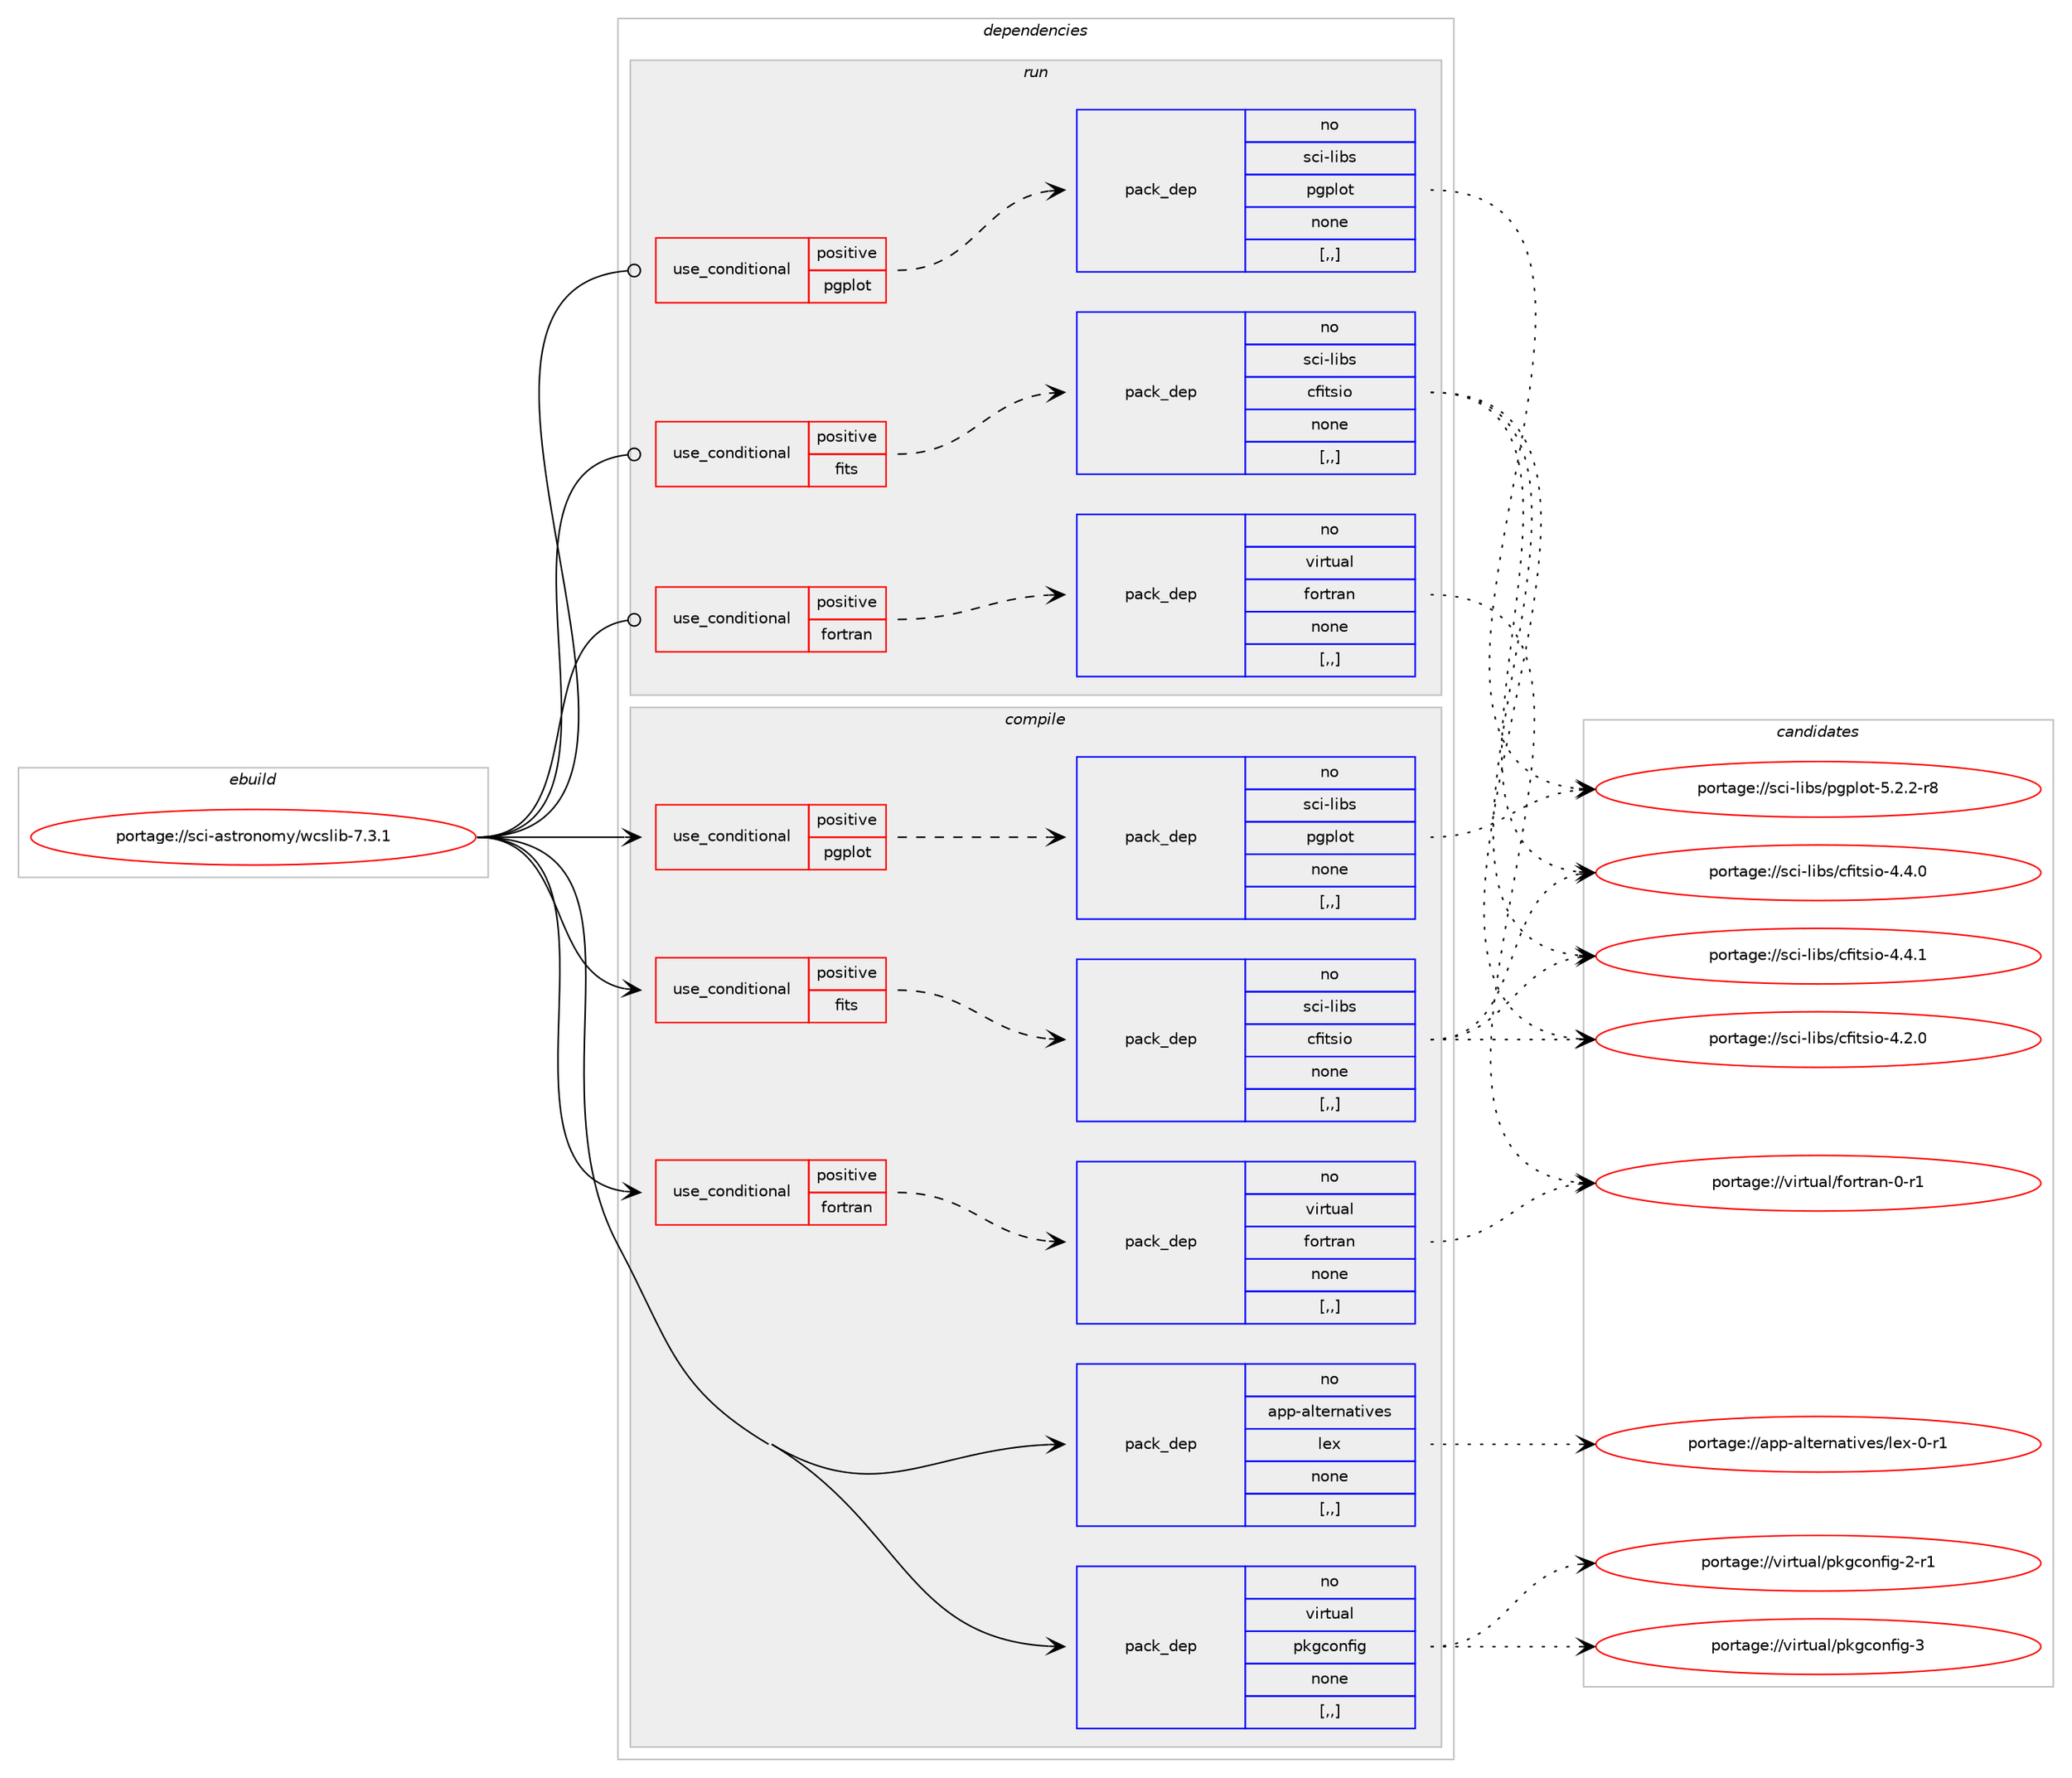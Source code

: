 digraph prolog {

# *************
# Graph options
# *************

newrank=true;
concentrate=true;
compound=true;
graph [rankdir=LR,fontname=Helvetica,fontsize=10,ranksep=1.5];#, ranksep=2.5, nodesep=0.2];
edge  [arrowhead=vee];
node  [fontname=Helvetica,fontsize=10];

# **********
# The ebuild
# **********

subgraph cluster_leftcol {
color=gray;
rank=same;
label=<<i>ebuild</i>>;
id [label="portage://sci-astronomy/wcslib-7.3.1", color=red, width=4, href="../sci-astronomy/wcslib-7.3.1.svg"];
}

# ****************
# The dependencies
# ****************

subgraph cluster_midcol {
color=gray;
label=<<i>dependencies</i>>;
subgraph cluster_compile {
fillcolor="#eeeeee";
style=filled;
label=<<i>compile</i>>;
subgraph cond101306 {
dependency382816 [label=<<TABLE BORDER="0" CELLBORDER="1" CELLSPACING="0" CELLPADDING="4"><TR><TD ROWSPAN="3" CELLPADDING="10">use_conditional</TD></TR><TR><TD>positive</TD></TR><TR><TD>fits</TD></TR></TABLE>>, shape=none, color=red];
subgraph pack278759 {
dependency382817 [label=<<TABLE BORDER="0" CELLBORDER="1" CELLSPACING="0" CELLPADDING="4" WIDTH="220"><TR><TD ROWSPAN="6" CELLPADDING="30">pack_dep</TD></TR><TR><TD WIDTH="110">no</TD></TR><TR><TD>sci-libs</TD></TR><TR><TD>cfitsio</TD></TR><TR><TD>none</TD></TR><TR><TD>[,,]</TD></TR></TABLE>>, shape=none, color=blue];
}
dependency382816:e -> dependency382817:w [weight=20,style="dashed",arrowhead="vee"];
}
id:e -> dependency382816:w [weight=20,style="solid",arrowhead="vee"];
subgraph cond101307 {
dependency382818 [label=<<TABLE BORDER="0" CELLBORDER="1" CELLSPACING="0" CELLPADDING="4"><TR><TD ROWSPAN="3" CELLPADDING="10">use_conditional</TD></TR><TR><TD>positive</TD></TR><TR><TD>fortran</TD></TR></TABLE>>, shape=none, color=red];
subgraph pack278760 {
dependency382819 [label=<<TABLE BORDER="0" CELLBORDER="1" CELLSPACING="0" CELLPADDING="4" WIDTH="220"><TR><TD ROWSPAN="6" CELLPADDING="30">pack_dep</TD></TR><TR><TD WIDTH="110">no</TD></TR><TR><TD>virtual</TD></TR><TR><TD>fortran</TD></TR><TR><TD>none</TD></TR><TR><TD>[,,]</TD></TR></TABLE>>, shape=none, color=blue];
}
dependency382818:e -> dependency382819:w [weight=20,style="dashed",arrowhead="vee"];
}
id:e -> dependency382818:w [weight=20,style="solid",arrowhead="vee"];
subgraph cond101308 {
dependency382820 [label=<<TABLE BORDER="0" CELLBORDER="1" CELLSPACING="0" CELLPADDING="4"><TR><TD ROWSPAN="3" CELLPADDING="10">use_conditional</TD></TR><TR><TD>positive</TD></TR><TR><TD>pgplot</TD></TR></TABLE>>, shape=none, color=red];
subgraph pack278761 {
dependency382821 [label=<<TABLE BORDER="0" CELLBORDER="1" CELLSPACING="0" CELLPADDING="4" WIDTH="220"><TR><TD ROWSPAN="6" CELLPADDING="30">pack_dep</TD></TR><TR><TD WIDTH="110">no</TD></TR><TR><TD>sci-libs</TD></TR><TR><TD>pgplot</TD></TR><TR><TD>none</TD></TR><TR><TD>[,,]</TD></TR></TABLE>>, shape=none, color=blue];
}
dependency382820:e -> dependency382821:w [weight=20,style="dashed",arrowhead="vee"];
}
id:e -> dependency382820:w [weight=20,style="solid",arrowhead="vee"];
subgraph pack278762 {
dependency382822 [label=<<TABLE BORDER="0" CELLBORDER="1" CELLSPACING="0" CELLPADDING="4" WIDTH="220"><TR><TD ROWSPAN="6" CELLPADDING="30">pack_dep</TD></TR><TR><TD WIDTH="110">no</TD></TR><TR><TD>app-alternatives</TD></TR><TR><TD>lex</TD></TR><TR><TD>none</TD></TR><TR><TD>[,,]</TD></TR></TABLE>>, shape=none, color=blue];
}
id:e -> dependency382822:w [weight=20,style="solid",arrowhead="vee"];
subgraph pack278763 {
dependency382823 [label=<<TABLE BORDER="0" CELLBORDER="1" CELLSPACING="0" CELLPADDING="4" WIDTH="220"><TR><TD ROWSPAN="6" CELLPADDING="30">pack_dep</TD></TR><TR><TD WIDTH="110">no</TD></TR><TR><TD>virtual</TD></TR><TR><TD>pkgconfig</TD></TR><TR><TD>none</TD></TR><TR><TD>[,,]</TD></TR></TABLE>>, shape=none, color=blue];
}
id:e -> dependency382823:w [weight=20,style="solid",arrowhead="vee"];
}
subgraph cluster_compileandrun {
fillcolor="#eeeeee";
style=filled;
label=<<i>compile and run</i>>;
}
subgraph cluster_run {
fillcolor="#eeeeee";
style=filled;
label=<<i>run</i>>;
subgraph cond101309 {
dependency382824 [label=<<TABLE BORDER="0" CELLBORDER="1" CELLSPACING="0" CELLPADDING="4"><TR><TD ROWSPAN="3" CELLPADDING="10">use_conditional</TD></TR><TR><TD>positive</TD></TR><TR><TD>fits</TD></TR></TABLE>>, shape=none, color=red];
subgraph pack278764 {
dependency382825 [label=<<TABLE BORDER="0" CELLBORDER="1" CELLSPACING="0" CELLPADDING="4" WIDTH="220"><TR><TD ROWSPAN="6" CELLPADDING="30">pack_dep</TD></TR><TR><TD WIDTH="110">no</TD></TR><TR><TD>sci-libs</TD></TR><TR><TD>cfitsio</TD></TR><TR><TD>none</TD></TR><TR><TD>[,,]</TD></TR></TABLE>>, shape=none, color=blue];
}
dependency382824:e -> dependency382825:w [weight=20,style="dashed",arrowhead="vee"];
}
id:e -> dependency382824:w [weight=20,style="solid",arrowhead="odot"];
subgraph cond101310 {
dependency382826 [label=<<TABLE BORDER="0" CELLBORDER="1" CELLSPACING="0" CELLPADDING="4"><TR><TD ROWSPAN="3" CELLPADDING="10">use_conditional</TD></TR><TR><TD>positive</TD></TR><TR><TD>fortran</TD></TR></TABLE>>, shape=none, color=red];
subgraph pack278765 {
dependency382827 [label=<<TABLE BORDER="0" CELLBORDER="1" CELLSPACING="0" CELLPADDING="4" WIDTH="220"><TR><TD ROWSPAN="6" CELLPADDING="30">pack_dep</TD></TR><TR><TD WIDTH="110">no</TD></TR><TR><TD>virtual</TD></TR><TR><TD>fortran</TD></TR><TR><TD>none</TD></TR><TR><TD>[,,]</TD></TR></TABLE>>, shape=none, color=blue];
}
dependency382826:e -> dependency382827:w [weight=20,style="dashed",arrowhead="vee"];
}
id:e -> dependency382826:w [weight=20,style="solid",arrowhead="odot"];
subgraph cond101311 {
dependency382828 [label=<<TABLE BORDER="0" CELLBORDER="1" CELLSPACING="0" CELLPADDING="4"><TR><TD ROWSPAN="3" CELLPADDING="10">use_conditional</TD></TR><TR><TD>positive</TD></TR><TR><TD>pgplot</TD></TR></TABLE>>, shape=none, color=red];
subgraph pack278766 {
dependency382829 [label=<<TABLE BORDER="0" CELLBORDER="1" CELLSPACING="0" CELLPADDING="4" WIDTH="220"><TR><TD ROWSPAN="6" CELLPADDING="30">pack_dep</TD></TR><TR><TD WIDTH="110">no</TD></TR><TR><TD>sci-libs</TD></TR><TR><TD>pgplot</TD></TR><TR><TD>none</TD></TR><TR><TD>[,,]</TD></TR></TABLE>>, shape=none, color=blue];
}
dependency382828:e -> dependency382829:w [weight=20,style="dashed",arrowhead="vee"];
}
id:e -> dependency382828:w [weight=20,style="solid",arrowhead="odot"];
}
}

# **************
# The candidates
# **************

subgraph cluster_choices {
rank=same;
color=gray;
label=<<i>candidates</i>>;

subgraph choice278759 {
color=black;
nodesep=1;
choice1159910545108105981154799102105116115105111455246504648 [label="portage://sci-libs/cfitsio-4.2.0", color=red, width=4,href="../sci-libs/cfitsio-4.2.0.svg"];
choice1159910545108105981154799102105116115105111455246524648 [label="portage://sci-libs/cfitsio-4.4.0", color=red, width=4,href="../sci-libs/cfitsio-4.4.0.svg"];
choice1159910545108105981154799102105116115105111455246524649 [label="portage://sci-libs/cfitsio-4.4.1", color=red, width=4,href="../sci-libs/cfitsio-4.4.1.svg"];
dependency382817:e -> choice1159910545108105981154799102105116115105111455246504648:w [style=dotted,weight="100"];
dependency382817:e -> choice1159910545108105981154799102105116115105111455246524648:w [style=dotted,weight="100"];
dependency382817:e -> choice1159910545108105981154799102105116115105111455246524649:w [style=dotted,weight="100"];
}
subgraph choice278760 {
color=black;
nodesep=1;
choice11810511411611797108471021111141161149711045484511449 [label="portage://virtual/fortran-0-r1", color=red, width=4,href="../virtual/fortran-0-r1.svg"];
dependency382819:e -> choice11810511411611797108471021111141161149711045484511449:w [style=dotted,weight="100"];
}
subgraph choice278761 {
color=black;
nodesep=1;
choice115991054510810598115471121031121081111164553465046504511456 [label="portage://sci-libs/pgplot-5.2.2-r8", color=red, width=4,href="../sci-libs/pgplot-5.2.2-r8.svg"];
dependency382821:e -> choice115991054510810598115471121031121081111164553465046504511456:w [style=dotted,weight="100"];
}
subgraph choice278762 {
color=black;
nodesep=1;
choice971121124597108116101114110971161051181011154710810112045484511449 [label="portage://app-alternatives/lex-0-r1", color=red, width=4,href="../app-alternatives/lex-0-r1.svg"];
dependency382822:e -> choice971121124597108116101114110971161051181011154710810112045484511449:w [style=dotted,weight="100"];
}
subgraph choice278763 {
color=black;
nodesep=1;
choice11810511411611797108471121071039911111010210510345504511449 [label="portage://virtual/pkgconfig-2-r1", color=red, width=4,href="../virtual/pkgconfig-2-r1.svg"];
choice1181051141161179710847112107103991111101021051034551 [label="portage://virtual/pkgconfig-3", color=red, width=4,href="../virtual/pkgconfig-3.svg"];
dependency382823:e -> choice11810511411611797108471121071039911111010210510345504511449:w [style=dotted,weight="100"];
dependency382823:e -> choice1181051141161179710847112107103991111101021051034551:w [style=dotted,weight="100"];
}
subgraph choice278764 {
color=black;
nodesep=1;
choice1159910545108105981154799102105116115105111455246504648 [label="portage://sci-libs/cfitsio-4.2.0", color=red, width=4,href="../sci-libs/cfitsio-4.2.0.svg"];
choice1159910545108105981154799102105116115105111455246524648 [label="portage://sci-libs/cfitsio-4.4.0", color=red, width=4,href="../sci-libs/cfitsio-4.4.0.svg"];
choice1159910545108105981154799102105116115105111455246524649 [label="portage://sci-libs/cfitsio-4.4.1", color=red, width=4,href="../sci-libs/cfitsio-4.4.1.svg"];
dependency382825:e -> choice1159910545108105981154799102105116115105111455246504648:w [style=dotted,weight="100"];
dependency382825:e -> choice1159910545108105981154799102105116115105111455246524648:w [style=dotted,weight="100"];
dependency382825:e -> choice1159910545108105981154799102105116115105111455246524649:w [style=dotted,weight="100"];
}
subgraph choice278765 {
color=black;
nodesep=1;
choice11810511411611797108471021111141161149711045484511449 [label="portage://virtual/fortran-0-r1", color=red, width=4,href="../virtual/fortran-0-r1.svg"];
dependency382827:e -> choice11810511411611797108471021111141161149711045484511449:w [style=dotted,weight="100"];
}
subgraph choice278766 {
color=black;
nodesep=1;
choice115991054510810598115471121031121081111164553465046504511456 [label="portage://sci-libs/pgplot-5.2.2-r8", color=red, width=4,href="../sci-libs/pgplot-5.2.2-r8.svg"];
dependency382829:e -> choice115991054510810598115471121031121081111164553465046504511456:w [style=dotted,weight="100"];
}
}

}
